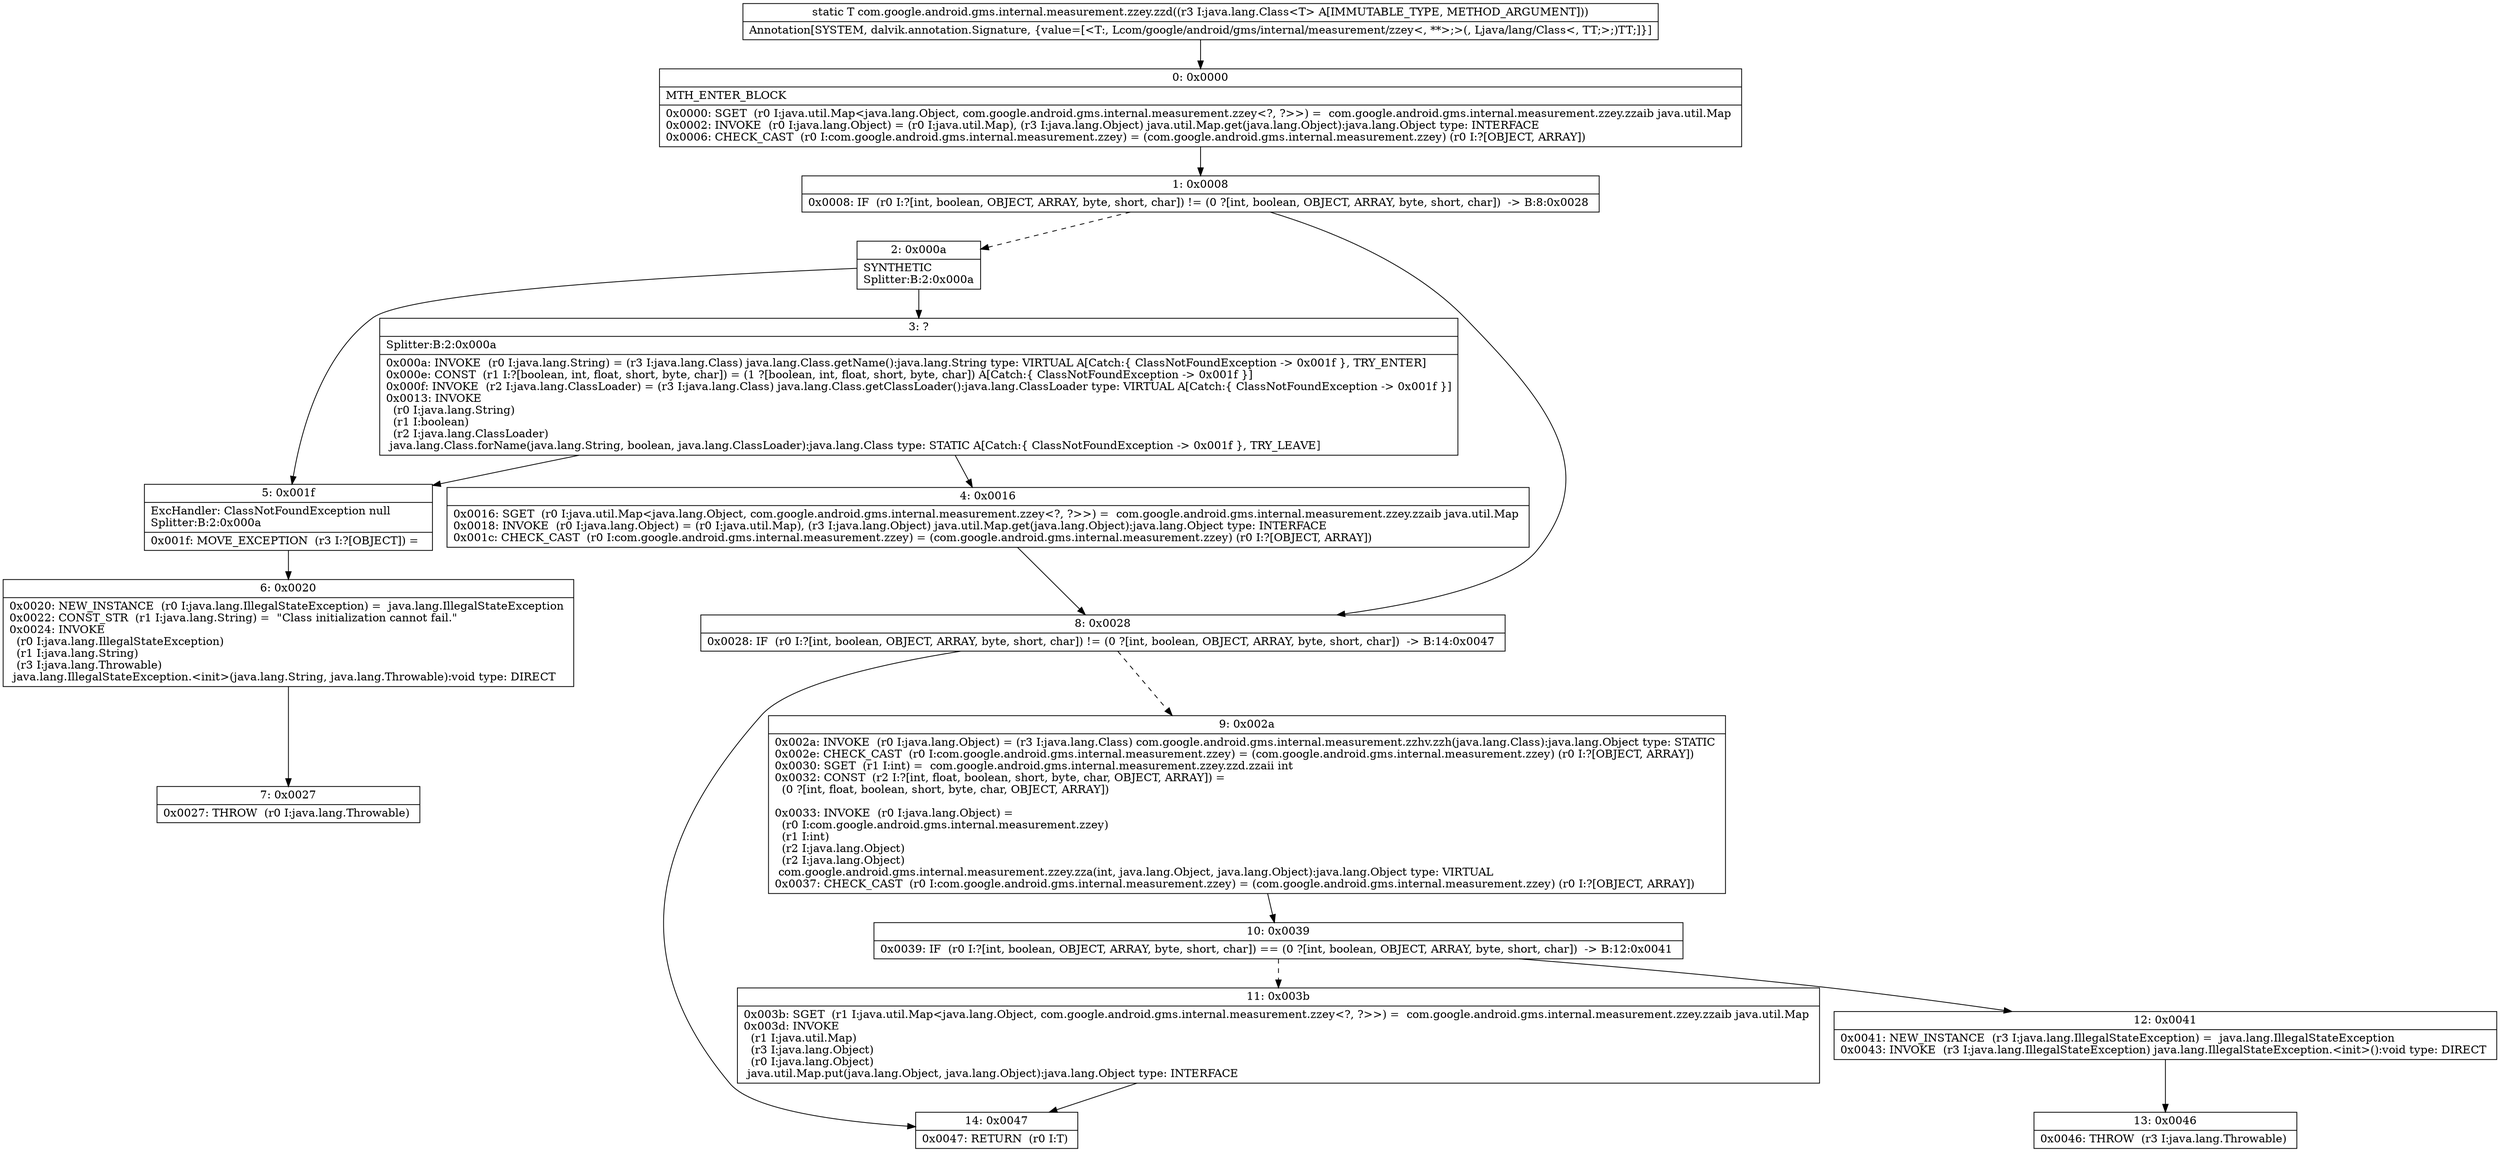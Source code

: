 digraph "CFG forcom.google.android.gms.internal.measurement.zzey.zzd(Ljava\/lang\/Class;)Lcom\/google\/android\/gms\/internal\/measurement\/zzey;" {
Node_0 [shape=record,label="{0\:\ 0x0000|MTH_ENTER_BLOCK\l|0x0000: SGET  (r0 I:java.util.Map\<java.lang.Object, com.google.android.gms.internal.measurement.zzey\<?, ?\>\>) =  com.google.android.gms.internal.measurement.zzey.zzaib java.util.Map \l0x0002: INVOKE  (r0 I:java.lang.Object) = (r0 I:java.util.Map), (r3 I:java.lang.Object) java.util.Map.get(java.lang.Object):java.lang.Object type: INTERFACE \l0x0006: CHECK_CAST  (r0 I:com.google.android.gms.internal.measurement.zzey) = (com.google.android.gms.internal.measurement.zzey) (r0 I:?[OBJECT, ARRAY]) \l}"];
Node_1 [shape=record,label="{1\:\ 0x0008|0x0008: IF  (r0 I:?[int, boolean, OBJECT, ARRAY, byte, short, char]) != (0 ?[int, boolean, OBJECT, ARRAY, byte, short, char])  \-\> B:8:0x0028 \l}"];
Node_2 [shape=record,label="{2\:\ 0x000a|SYNTHETIC\lSplitter:B:2:0x000a\l}"];
Node_3 [shape=record,label="{3\:\ ?|Splitter:B:2:0x000a\l|0x000a: INVOKE  (r0 I:java.lang.String) = (r3 I:java.lang.Class) java.lang.Class.getName():java.lang.String type: VIRTUAL A[Catch:\{ ClassNotFoundException \-\> 0x001f \}, TRY_ENTER]\l0x000e: CONST  (r1 I:?[boolean, int, float, short, byte, char]) = (1 ?[boolean, int, float, short, byte, char]) A[Catch:\{ ClassNotFoundException \-\> 0x001f \}]\l0x000f: INVOKE  (r2 I:java.lang.ClassLoader) = (r3 I:java.lang.Class) java.lang.Class.getClassLoader():java.lang.ClassLoader type: VIRTUAL A[Catch:\{ ClassNotFoundException \-\> 0x001f \}]\l0x0013: INVOKE  \l  (r0 I:java.lang.String)\l  (r1 I:boolean)\l  (r2 I:java.lang.ClassLoader)\l java.lang.Class.forName(java.lang.String, boolean, java.lang.ClassLoader):java.lang.Class type: STATIC A[Catch:\{ ClassNotFoundException \-\> 0x001f \}, TRY_LEAVE]\l}"];
Node_4 [shape=record,label="{4\:\ 0x0016|0x0016: SGET  (r0 I:java.util.Map\<java.lang.Object, com.google.android.gms.internal.measurement.zzey\<?, ?\>\>) =  com.google.android.gms.internal.measurement.zzey.zzaib java.util.Map \l0x0018: INVOKE  (r0 I:java.lang.Object) = (r0 I:java.util.Map), (r3 I:java.lang.Object) java.util.Map.get(java.lang.Object):java.lang.Object type: INTERFACE \l0x001c: CHECK_CAST  (r0 I:com.google.android.gms.internal.measurement.zzey) = (com.google.android.gms.internal.measurement.zzey) (r0 I:?[OBJECT, ARRAY]) \l}"];
Node_5 [shape=record,label="{5\:\ 0x001f|ExcHandler: ClassNotFoundException null\lSplitter:B:2:0x000a\l|0x001f: MOVE_EXCEPTION  (r3 I:?[OBJECT]) =  \l}"];
Node_6 [shape=record,label="{6\:\ 0x0020|0x0020: NEW_INSTANCE  (r0 I:java.lang.IllegalStateException) =  java.lang.IllegalStateException \l0x0022: CONST_STR  (r1 I:java.lang.String) =  \"Class initialization cannot fail.\" \l0x0024: INVOKE  \l  (r0 I:java.lang.IllegalStateException)\l  (r1 I:java.lang.String)\l  (r3 I:java.lang.Throwable)\l java.lang.IllegalStateException.\<init\>(java.lang.String, java.lang.Throwable):void type: DIRECT \l}"];
Node_7 [shape=record,label="{7\:\ 0x0027|0x0027: THROW  (r0 I:java.lang.Throwable) \l}"];
Node_8 [shape=record,label="{8\:\ 0x0028|0x0028: IF  (r0 I:?[int, boolean, OBJECT, ARRAY, byte, short, char]) != (0 ?[int, boolean, OBJECT, ARRAY, byte, short, char])  \-\> B:14:0x0047 \l}"];
Node_9 [shape=record,label="{9\:\ 0x002a|0x002a: INVOKE  (r0 I:java.lang.Object) = (r3 I:java.lang.Class) com.google.android.gms.internal.measurement.zzhv.zzh(java.lang.Class):java.lang.Object type: STATIC \l0x002e: CHECK_CAST  (r0 I:com.google.android.gms.internal.measurement.zzey) = (com.google.android.gms.internal.measurement.zzey) (r0 I:?[OBJECT, ARRAY]) \l0x0030: SGET  (r1 I:int) =  com.google.android.gms.internal.measurement.zzey.zzd.zzaii int \l0x0032: CONST  (r2 I:?[int, float, boolean, short, byte, char, OBJECT, ARRAY]) = \l  (0 ?[int, float, boolean, short, byte, char, OBJECT, ARRAY])\l \l0x0033: INVOKE  (r0 I:java.lang.Object) = \l  (r0 I:com.google.android.gms.internal.measurement.zzey)\l  (r1 I:int)\l  (r2 I:java.lang.Object)\l  (r2 I:java.lang.Object)\l com.google.android.gms.internal.measurement.zzey.zza(int, java.lang.Object, java.lang.Object):java.lang.Object type: VIRTUAL \l0x0037: CHECK_CAST  (r0 I:com.google.android.gms.internal.measurement.zzey) = (com.google.android.gms.internal.measurement.zzey) (r0 I:?[OBJECT, ARRAY]) \l}"];
Node_10 [shape=record,label="{10\:\ 0x0039|0x0039: IF  (r0 I:?[int, boolean, OBJECT, ARRAY, byte, short, char]) == (0 ?[int, boolean, OBJECT, ARRAY, byte, short, char])  \-\> B:12:0x0041 \l}"];
Node_11 [shape=record,label="{11\:\ 0x003b|0x003b: SGET  (r1 I:java.util.Map\<java.lang.Object, com.google.android.gms.internal.measurement.zzey\<?, ?\>\>) =  com.google.android.gms.internal.measurement.zzey.zzaib java.util.Map \l0x003d: INVOKE  \l  (r1 I:java.util.Map)\l  (r3 I:java.lang.Object)\l  (r0 I:java.lang.Object)\l java.util.Map.put(java.lang.Object, java.lang.Object):java.lang.Object type: INTERFACE \l}"];
Node_12 [shape=record,label="{12\:\ 0x0041|0x0041: NEW_INSTANCE  (r3 I:java.lang.IllegalStateException) =  java.lang.IllegalStateException \l0x0043: INVOKE  (r3 I:java.lang.IllegalStateException) java.lang.IllegalStateException.\<init\>():void type: DIRECT \l}"];
Node_13 [shape=record,label="{13\:\ 0x0046|0x0046: THROW  (r3 I:java.lang.Throwable) \l}"];
Node_14 [shape=record,label="{14\:\ 0x0047|0x0047: RETURN  (r0 I:T) \l}"];
MethodNode[shape=record,label="{static T com.google.android.gms.internal.measurement.zzey.zzd((r3 I:java.lang.Class\<T\> A[IMMUTABLE_TYPE, METHOD_ARGUMENT]))  | Annotation[SYSTEM, dalvik.annotation.Signature, \{value=[\<T:, Lcom\/google\/android\/gms\/internal\/measurement\/zzey\<, **\>;\>(, Ljava\/lang\/Class\<, TT;\>;)TT;]\}]\l}"];
MethodNode -> Node_0;
Node_0 -> Node_1;
Node_1 -> Node_2[style=dashed];
Node_1 -> Node_8;
Node_2 -> Node_3;
Node_2 -> Node_5;
Node_3 -> Node_4;
Node_3 -> Node_5;
Node_4 -> Node_8;
Node_5 -> Node_6;
Node_6 -> Node_7;
Node_8 -> Node_9[style=dashed];
Node_8 -> Node_14;
Node_9 -> Node_10;
Node_10 -> Node_11[style=dashed];
Node_10 -> Node_12;
Node_11 -> Node_14;
Node_12 -> Node_13;
}

